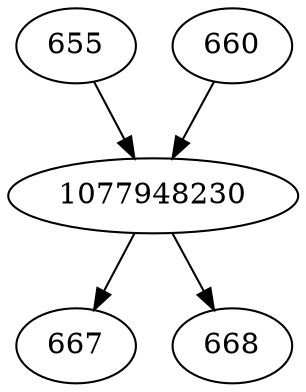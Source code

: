 strict digraph  {
1077948230;
655;
660;
667;
668;
1077948230 -> 667;
1077948230 -> 668;
655 -> 1077948230;
660 -> 1077948230;
}
